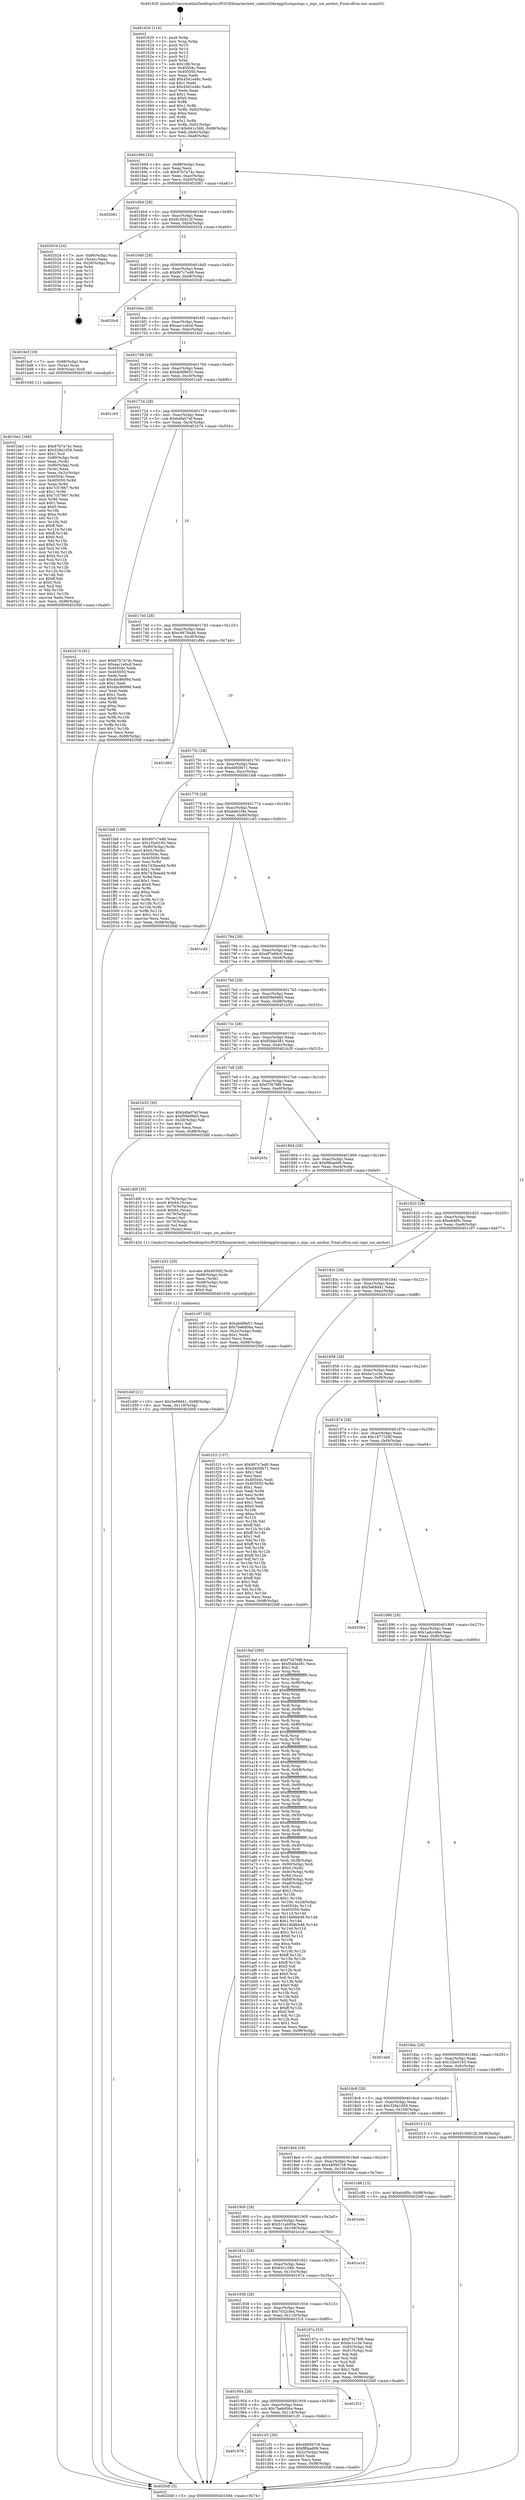 digraph "0x401620" {
  label = "0x401620 (/mnt/c/Users/mathe/Desktop/tcc/POCII/binaries/extr_radare2libreggrlccmpcmpc.c_mpc_soi_anchor_Final-ollvm.out::main(0))"
  labelloc = "t"
  node[shape=record]

  Entry [label="",width=0.3,height=0.3,shape=circle,fillcolor=black,style=filled]
  "0x401694" [label="{
     0x401694 [32]\l
     | [instrs]\l
     &nbsp;&nbsp;0x401694 \<+6\>: mov -0x98(%rbp),%eax\l
     &nbsp;&nbsp;0x40169a \<+2\>: mov %eax,%ecx\l
     &nbsp;&nbsp;0x40169c \<+6\>: sub $0x87b7a74c,%ecx\l
     &nbsp;&nbsp;0x4016a2 \<+6\>: mov %eax,-0xac(%rbp)\l
     &nbsp;&nbsp;0x4016a8 \<+6\>: mov %ecx,-0xb0(%rbp)\l
     &nbsp;&nbsp;0x4016ae \<+6\>: je 0000000000402081 \<main+0xa61\>\l
  }"]
  "0x402081" [label="{
     0x402081\l
  }", style=dashed]
  "0x4016b4" [label="{
     0x4016b4 [28]\l
     | [instrs]\l
     &nbsp;&nbsp;0x4016b4 \<+5\>: jmp 00000000004016b9 \<main+0x99\>\l
     &nbsp;&nbsp;0x4016b9 \<+6\>: mov -0xac(%rbp),%eax\l
     &nbsp;&nbsp;0x4016bf \<+5\>: sub $0x910b912f,%eax\l
     &nbsp;&nbsp;0x4016c4 \<+6\>: mov %eax,-0xb4(%rbp)\l
     &nbsp;&nbsp;0x4016ca \<+6\>: je 0000000000402024 \<main+0xa04\>\l
  }"]
  Exit [label="",width=0.3,height=0.3,shape=circle,fillcolor=black,style=filled,peripheries=2]
  "0x402024" [label="{
     0x402024 [24]\l
     | [instrs]\l
     &nbsp;&nbsp;0x402024 \<+7\>: mov -0x90(%rbp),%rax\l
     &nbsp;&nbsp;0x40202b \<+2\>: mov (%rax),%eax\l
     &nbsp;&nbsp;0x40202d \<+4\>: lea -0x28(%rbp),%rsp\l
     &nbsp;&nbsp;0x402031 \<+1\>: pop %rbx\l
     &nbsp;&nbsp;0x402032 \<+2\>: pop %r12\l
     &nbsp;&nbsp;0x402034 \<+2\>: pop %r13\l
     &nbsp;&nbsp;0x402036 \<+2\>: pop %r14\l
     &nbsp;&nbsp;0x402038 \<+2\>: pop %r15\l
     &nbsp;&nbsp;0x40203a \<+1\>: pop %rbp\l
     &nbsp;&nbsp;0x40203b \<+1\>: ret\l
  }"]
  "0x4016d0" [label="{
     0x4016d0 [28]\l
     | [instrs]\l
     &nbsp;&nbsp;0x4016d0 \<+5\>: jmp 00000000004016d5 \<main+0xb5\>\l
     &nbsp;&nbsp;0x4016d5 \<+6\>: mov -0xac(%rbp),%eax\l
     &nbsp;&nbsp;0x4016db \<+5\>: sub $0x997c7ed6,%eax\l
     &nbsp;&nbsp;0x4016e0 \<+6\>: mov %eax,-0xb8(%rbp)\l
     &nbsp;&nbsp;0x4016e6 \<+6\>: je 00000000004020c8 \<main+0xaa8\>\l
  }"]
  "0x401d4f" [label="{
     0x401d4f [21]\l
     | [instrs]\l
     &nbsp;&nbsp;0x401d4f \<+10\>: movl $0x5e68d41,-0x98(%rbp)\l
     &nbsp;&nbsp;0x401d59 \<+6\>: mov %eax,-0x118(%rbp)\l
     &nbsp;&nbsp;0x401d5f \<+5\>: jmp 00000000004020df \<main+0xabf\>\l
  }"]
  "0x4020c8" [label="{
     0x4020c8\l
  }", style=dashed]
  "0x4016ec" [label="{
     0x4016ec [28]\l
     | [instrs]\l
     &nbsp;&nbsp;0x4016ec \<+5\>: jmp 00000000004016f1 \<main+0xd1\>\l
     &nbsp;&nbsp;0x4016f1 \<+6\>: mov -0xac(%rbp),%eax\l
     &nbsp;&nbsp;0x4016f7 \<+5\>: sub $0xaac1e0cd,%eax\l
     &nbsp;&nbsp;0x4016fc \<+6\>: mov %eax,-0xbc(%rbp)\l
     &nbsp;&nbsp;0x401702 \<+6\>: je 0000000000401bcf \<main+0x5af\>\l
  }"]
  "0x401d32" [label="{
     0x401d32 [29]\l
     | [instrs]\l
     &nbsp;&nbsp;0x401d32 \<+10\>: movabs $0x4030f2,%rdi\l
     &nbsp;&nbsp;0x401d3c \<+4\>: mov -0x68(%rbp),%rdx\l
     &nbsp;&nbsp;0x401d40 \<+2\>: mov %eax,(%rdx)\l
     &nbsp;&nbsp;0x401d42 \<+4\>: mov -0x68(%rbp),%rdx\l
     &nbsp;&nbsp;0x401d46 \<+2\>: mov (%rdx),%esi\l
     &nbsp;&nbsp;0x401d48 \<+2\>: mov $0x0,%al\l
     &nbsp;&nbsp;0x401d4a \<+5\>: call 0000000000401030 \<printf@plt\>\l
     | [calls]\l
     &nbsp;&nbsp;0x401030 \{1\} (unknown)\l
  }"]
  "0x401bcf" [label="{
     0x401bcf [19]\l
     | [instrs]\l
     &nbsp;&nbsp;0x401bcf \<+7\>: mov -0x88(%rbp),%rax\l
     &nbsp;&nbsp;0x401bd6 \<+3\>: mov (%rax),%rax\l
     &nbsp;&nbsp;0x401bd9 \<+4\>: mov 0x8(%rax),%rdi\l
     &nbsp;&nbsp;0x401bdd \<+5\>: call 0000000000401040 \<atoi@plt\>\l
     | [calls]\l
     &nbsp;&nbsp;0x401040 \{1\} (unknown)\l
  }"]
  "0x401708" [label="{
     0x401708 [28]\l
     | [instrs]\l
     &nbsp;&nbsp;0x401708 \<+5\>: jmp 000000000040170d \<main+0xed\>\l
     &nbsp;&nbsp;0x40170d \<+6\>: mov -0xac(%rbp),%eax\l
     &nbsp;&nbsp;0x401713 \<+5\>: sub $0xab4f9e51,%eax\l
     &nbsp;&nbsp;0x401718 \<+6\>: mov %eax,-0xc0(%rbp)\l
     &nbsp;&nbsp;0x40171e \<+6\>: je 0000000000401cb5 \<main+0x695\>\l
  }"]
  "0x401970" [label="{
     0x401970\l
  }", style=dashed]
  "0x401cb5" [label="{
     0x401cb5\l
  }", style=dashed]
  "0x401724" [label="{
     0x401724 [28]\l
     | [instrs]\l
     &nbsp;&nbsp;0x401724 \<+5\>: jmp 0000000000401729 \<main+0x109\>\l
     &nbsp;&nbsp;0x401729 \<+6\>: mov -0xac(%rbp),%eax\l
     &nbsp;&nbsp;0x40172f \<+5\>: sub $0xb4fa07ef,%eax\l
     &nbsp;&nbsp;0x401734 \<+6\>: mov %eax,-0xc4(%rbp)\l
     &nbsp;&nbsp;0x40173a \<+6\>: je 0000000000401b74 \<main+0x554\>\l
  }"]
  "0x401cf1" [label="{
     0x401cf1 [30]\l
     | [instrs]\l
     &nbsp;&nbsp;0x401cf1 \<+5\>: mov $0x489567c8,%eax\l
     &nbsp;&nbsp;0x401cf6 \<+5\>: mov $0xf8faad06,%ecx\l
     &nbsp;&nbsp;0x401cfb \<+3\>: mov -0x2c(%rbp),%edx\l
     &nbsp;&nbsp;0x401cfe \<+3\>: cmp $0x0,%edx\l
     &nbsp;&nbsp;0x401d01 \<+3\>: cmove %ecx,%eax\l
     &nbsp;&nbsp;0x401d04 \<+6\>: mov %eax,-0x98(%rbp)\l
     &nbsp;&nbsp;0x401d0a \<+5\>: jmp 00000000004020df \<main+0xabf\>\l
  }"]
  "0x401b74" [label="{
     0x401b74 [91]\l
     | [instrs]\l
     &nbsp;&nbsp;0x401b74 \<+5\>: mov $0x87b7a74c,%eax\l
     &nbsp;&nbsp;0x401b79 \<+5\>: mov $0xaac1e0cd,%ecx\l
     &nbsp;&nbsp;0x401b7e \<+7\>: mov 0x40504c,%edx\l
     &nbsp;&nbsp;0x401b85 \<+7\>: mov 0x405050,%esi\l
     &nbsp;&nbsp;0x401b8c \<+2\>: mov %edx,%edi\l
     &nbsp;&nbsp;0x401b8e \<+6\>: sub $0x4bc8699d,%edi\l
     &nbsp;&nbsp;0x401b94 \<+3\>: sub $0x1,%edi\l
     &nbsp;&nbsp;0x401b97 \<+6\>: add $0x4bc8699d,%edi\l
     &nbsp;&nbsp;0x401b9d \<+3\>: imul %edi,%edx\l
     &nbsp;&nbsp;0x401ba0 \<+3\>: and $0x1,%edx\l
     &nbsp;&nbsp;0x401ba3 \<+3\>: cmp $0x0,%edx\l
     &nbsp;&nbsp;0x401ba6 \<+4\>: sete %r8b\l
     &nbsp;&nbsp;0x401baa \<+3\>: cmp $0xa,%esi\l
     &nbsp;&nbsp;0x401bad \<+4\>: setl %r9b\l
     &nbsp;&nbsp;0x401bb1 \<+3\>: mov %r8b,%r10b\l
     &nbsp;&nbsp;0x401bb4 \<+3\>: and %r9b,%r10b\l
     &nbsp;&nbsp;0x401bb7 \<+3\>: xor %r9b,%r8b\l
     &nbsp;&nbsp;0x401bba \<+3\>: or %r8b,%r10b\l
     &nbsp;&nbsp;0x401bbd \<+4\>: test $0x1,%r10b\l
     &nbsp;&nbsp;0x401bc1 \<+3\>: cmovne %ecx,%eax\l
     &nbsp;&nbsp;0x401bc4 \<+6\>: mov %eax,-0x98(%rbp)\l
     &nbsp;&nbsp;0x401bca \<+5\>: jmp 00000000004020df \<main+0xabf\>\l
  }"]
  "0x401740" [label="{
     0x401740 [28]\l
     | [instrs]\l
     &nbsp;&nbsp;0x401740 \<+5\>: jmp 0000000000401745 \<main+0x125\>\l
     &nbsp;&nbsp;0x401745 \<+6\>: mov -0xac(%rbp),%eax\l
     &nbsp;&nbsp;0x40174b \<+5\>: sub $0xc9478a46,%eax\l
     &nbsp;&nbsp;0x401750 \<+6\>: mov %eax,-0xc8(%rbp)\l
     &nbsp;&nbsp;0x401756 \<+6\>: je 0000000000401d64 \<main+0x744\>\l
  }"]
  "0x401954" [label="{
     0x401954 [28]\l
     | [instrs]\l
     &nbsp;&nbsp;0x401954 \<+5\>: jmp 0000000000401959 \<main+0x339\>\l
     &nbsp;&nbsp;0x401959 \<+6\>: mov -0xac(%rbp),%eax\l
     &nbsp;&nbsp;0x40195f \<+5\>: sub $0x7be6d06a,%eax\l
     &nbsp;&nbsp;0x401964 \<+6\>: mov %eax,-0x114(%rbp)\l
     &nbsp;&nbsp;0x40196a \<+6\>: je 0000000000401cf1 \<main+0x6d1\>\l
  }"]
  "0x401d64" [label="{
     0x401d64\l
  }", style=dashed]
  "0x40175c" [label="{
     0x40175c [28]\l
     | [instrs]\l
     &nbsp;&nbsp;0x40175c \<+5\>: jmp 0000000000401761 \<main+0x141\>\l
     &nbsp;&nbsp;0x401761 \<+6\>: mov -0xac(%rbp),%eax\l
     &nbsp;&nbsp;0x401767 \<+5\>: sub $0xd493fe71,%eax\l
     &nbsp;&nbsp;0x40176c \<+6\>: mov %eax,-0xcc(%rbp)\l
     &nbsp;&nbsp;0x401772 \<+6\>: je 0000000000401fa8 \<main+0x988\>\l
  }"]
  "0x401f10" [label="{
     0x401f10\l
  }", style=dashed]
  "0x401fa8" [label="{
     0x401fa8 [109]\l
     | [instrs]\l
     &nbsp;&nbsp;0x401fa8 \<+5\>: mov $0x997c7ed6,%eax\l
     &nbsp;&nbsp;0x401fad \<+5\>: mov $0x1f2e0183,%ecx\l
     &nbsp;&nbsp;0x401fb2 \<+7\>: mov -0x90(%rbp),%rdx\l
     &nbsp;&nbsp;0x401fb9 \<+6\>: movl $0x0,(%rdx)\l
     &nbsp;&nbsp;0x401fbf \<+7\>: mov 0x40504c,%esi\l
     &nbsp;&nbsp;0x401fc6 \<+7\>: mov 0x405050,%edi\l
     &nbsp;&nbsp;0x401fcd \<+3\>: mov %esi,%r8d\l
     &nbsp;&nbsp;0x401fd0 \<+7\>: sub $0x743bea4d,%r8d\l
     &nbsp;&nbsp;0x401fd7 \<+4\>: sub $0x1,%r8d\l
     &nbsp;&nbsp;0x401fdb \<+7\>: add $0x743bea4d,%r8d\l
     &nbsp;&nbsp;0x401fe2 \<+4\>: imul %r8d,%esi\l
     &nbsp;&nbsp;0x401fe6 \<+3\>: and $0x1,%esi\l
     &nbsp;&nbsp;0x401fe9 \<+3\>: cmp $0x0,%esi\l
     &nbsp;&nbsp;0x401fec \<+4\>: sete %r9b\l
     &nbsp;&nbsp;0x401ff0 \<+3\>: cmp $0xa,%edi\l
     &nbsp;&nbsp;0x401ff3 \<+4\>: setl %r10b\l
     &nbsp;&nbsp;0x401ff7 \<+3\>: mov %r9b,%r11b\l
     &nbsp;&nbsp;0x401ffa \<+3\>: and %r10b,%r11b\l
     &nbsp;&nbsp;0x401ffd \<+3\>: xor %r10b,%r9b\l
     &nbsp;&nbsp;0x402000 \<+3\>: or %r9b,%r11b\l
     &nbsp;&nbsp;0x402003 \<+4\>: test $0x1,%r11b\l
     &nbsp;&nbsp;0x402007 \<+3\>: cmovne %ecx,%eax\l
     &nbsp;&nbsp;0x40200a \<+6\>: mov %eax,-0x98(%rbp)\l
     &nbsp;&nbsp;0x402010 \<+5\>: jmp 00000000004020df \<main+0xabf\>\l
  }"]
  "0x401778" [label="{
     0x401778 [28]\l
     | [instrs]\l
     &nbsp;&nbsp;0x401778 \<+5\>: jmp 000000000040177d \<main+0x15d\>\l
     &nbsp;&nbsp;0x40177d \<+6\>: mov -0xac(%rbp),%eax\l
     &nbsp;&nbsp;0x401783 \<+5\>: sub $0xdafe1f4e,%eax\l
     &nbsp;&nbsp;0x401788 \<+6\>: mov %eax,-0xd0(%rbp)\l
     &nbsp;&nbsp;0x40178e \<+6\>: je 0000000000401cd3 \<main+0x6b3\>\l
  }"]
  "0x401be2" [label="{
     0x401be2 [166]\l
     | [instrs]\l
     &nbsp;&nbsp;0x401be2 \<+5\>: mov $0x87b7a74c,%ecx\l
     &nbsp;&nbsp;0x401be7 \<+5\>: mov $0x328a1d56,%edx\l
     &nbsp;&nbsp;0x401bec \<+3\>: mov $0x1,%sil\l
     &nbsp;&nbsp;0x401bef \<+4\>: mov -0x80(%rbp),%rdi\l
     &nbsp;&nbsp;0x401bf3 \<+2\>: mov %eax,(%rdi)\l
     &nbsp;&nbsp;0x401bf5 \<+4\>: mov -0x80(%rbp),%rdi\l
     &nbsp;&nbsp;0x401bf9 \<+2\>: mov (%rdi),%eax\l
     &nbsp;&nbsp;0x401bfb \<+3\>: mov %eax,-0x2c(%rbp)\l
     &nbsp;&nbsp;0x401bfe \<+7\>: mov 0x40504c,%eax\l
     &nbsp;&nbsp;0x401c05 \<+8\>: mov 0x405050,%r8d\l
     &nbsp;&nbsp;0x401c0d \<+3\>: mov %eax,%r9d\l
     &nbsp;&nbsp;0x401c10 \<+7\>: sub $0x7c57867,%r9d\l
     &nbsp;&nbsp;0x401c17 \<+4\>: sub $0x1,%r9d\l
     &nbsp;&nbsp;0x401c1b \<+7\>: add $0x7c57867,%r9d\l
     &nbsp;&nbsp;0x401c22 \<+4\>: imul %r9d,%eax\l
     &nbsp;&nbsp;0x401c26 \<+3\>: and $0x1,%eax\l
     &nbsp;&nbsp;0x401c29 \<+3\>: cmp $0x0,%eax\l
     &nbsp;&nbsp;0x401c2c \<+4\>: sete %r10b\l
     &nbsp;&nbsp;0x401c30 \<+4\>: cmp $0xa,%r8d\l
     &nbsp;&nbsp;0x401c34 \<+4\>: setl %r11b\l
     &nbsp;&nbsp;0x401c38 \<+3\>: mov %r10b,%bl\l
     &nbsp;&nbsp;0x401c3b \<+3\>: xor $0xff,%bl\l
     &nbsp;&nbsp;0x401c3e \<+3\>: mov %r11b,%r14b\l
     &nbsp;&nbsp;0x401c41 \<+4\>: xor $0xff,%r14b\l
     &nbsp;&nbsp;0x401c45 \<+4\>: xor $0x0,%sil\l
     &nbsp;&nbsp;0x401c49 \<+3\>: mov %bl,%r15b\l
     &nbsp;&nbsp;0x401c4c \<+4\>: and $0x0,%r15b\l
     &nbsp;&nbsp;0x401c50 \<+3\>: and %sil,%r10b\l
     &nbsp;&nbsp;0x401c53 \<+3\>: mov %r14b,%r12b\l
     &nbsp;&nbsp;0x401c56 \<+4\>: and $0x0,%r12b\l
     &nbsp;&nbsp;0x401c5a \<+3\>: and %sil,%r11b\l
     &nbsp;&nbsp;0x401c5d \<+3\>: or %r10b,%r15b\l
     &nbsp;&nbsp;0x401c60 \<+3\>: or %r11b,%r12b\l
     &nbsp;&nbsp;0x401c63 \<+3\>: xor %r12b,%r15b\l
     &nbsp;&nbsp;0x401c66 \<+3\>: or %r14b,%bl\l
     &nbsp;&nbsp;0x401c69 \<+3\>: xor $0xff,%bl\l
     &nbsp;&nbsp;0x401c6c \<+4\>: or $0x0,%sil\l
     &nbsp;&nbsp;0x401c70 \<+3\>: and %sil,%bl\l
     &nbsp;&nbsp;0x401c73 \<+3\>: or %bl,%r15b\l
     &nbsp;&nbsp;0x401c76 \<+4\>: test $0x1,%r15b\l
     &nbsp;&nbsp;0x401c7a \<+3\>: cmovne %edx,%ecx\l
     &nbsp;&nbsp;0x401c7d \<+6\>: mov %ecx,-0x98(%rbp)\l
     &nbsp;&nbsp;0x401c83 \<+5\>: jmp 00000000004020df \<main+0xabf\>\l
  }"]
  "0x401cd3" [label="{
     0x401cd3\l
  }", style=dashed]
  "0x401794" [label="{
     0x401794 [28]\l
     | [instrs]\l
     &nbsp;&nbsp;0x401794 \<+5\>: jmp 0000000000401799 \<main+0x179\>\l
     &nbsp;&nbsp;0x401799 \<+6\>: mov -0xac(%rbp),%eax\l
     &nbsp;&nbsp;0x40179f \<+5\>: sub $0xdf7e68c0,%eax\l
     &nbsp;&nbsp;0x4017a4 \<+6\>: mov %eax,-0xd4(%rbp)\l
     &nbsp;&nbsp;0x4017aa \<+6\>: je 0000000000401db9 \<main+0x799\>\l
  }"]
  "0x401620" [label="{
     0x401620 [116]\l
     | [instrs]\l
     &nbsp;&nbsp;0x401620 \<+1\>: push %rbp\l
     &nbsp;&nbsp;0x401621 \<+3\>: mov %rsp,%rbp\l
     &nbsp;&nbsp;0x401624 \<+2\>: push %r15\l
     &nbsp;&nbsp;0x401626 \<+2\>: push %r14\l
     &nbsp;&nbsp;0x401628 \<+2\>: push %r13\l
     &nbsp;&nbsp;0x40162a \<+2\>: push %r12\l
     &nbsp;&nbsp;0x40162c \<+1\>: push %rbx\l
     &nbsp;&nbsp;0x40162d \<+7\>: sub $0x108,%rsp\l
     &nbsp;&nbsp;0x401634 \<+7\>: mov 0x40504c,%eax\l
     &nbsp;&nbsp;0x40163b \<+7\>: mov 0x405050,%ecx\l
     &nbsp;&nbsp;0x401642 \<+2\>: mov %eax,%edx\l
     &nbsp;&nbsp;0x401644 \<+6\>: add $0x45d1e48c,%edx\l
     &nbsp;&nbsp;0x40164a \<+3\>: sub $0x1,%edx\l
     &nbsp;&nbsp;0x40164d \<+6\>: sub $0x45d1e48c,%edx\l
     &nbsp;&nbsp;0x401653 \<+3\>: imul %edx,%eax\l
     &nbsp;&nbsp;0x401656 \<+3\>: and $0x1,%eax\l
     &nbsp;&nbsp;0x401659 \<+3\>: cmp $0x0,%eax\l
     &nbsp;&nbsp;0x40165c \<+4\>: sete %r8b\l
     &nbsp;&nbsp;0x401660 \<+4\>: and $0x1,%r8b\l
     &nbsp;&nbsp;0x401664 \<+7\>: mov %r8b,-0x92(%rbp)\l
     &nbsp;&nbsp;0x40166b \<+3\>: cmp $0xa,%ecx\l
     &nbsp;&nbsp;0x40166e \<+4\>: setl %r8b\l
     &nbsp;&nbsp;0x401672 \<+4\>: and $0x1,%r8b\l
     &nbsp;&nbsp;0x401676 \<+7\>: mov %r8b,-0x91(%rbp)\l
     &nbsp;&nbsp;0x40167d \<+10\>: movl $0x641c34fc,-0x98(%rbp)\l
     &nbsp;&nbsp;0x401687 \<+6\>: mov %edi,-0x9c(%rbp)\l
     &nbsp;&nbsp;0x40168d \<+7\>: mov %rsi,-0xa8(%rbp)\l
  }"]
  "0x401db9" [label="{
     0x401db9\l
  }", style=dashed]
  "0x4017b0" [label="{
     0x4017b0 [28]\l
     | [instrs]\l
     &nbsp;&nbsp;0x4017b0 \<+5\>: jmp 00000000004017b5 \<main+0x195\>\l
     &nbsp;&nbsp;0x4017b5 \<+6\>: mov -0xac(%rbp),%eax\l
     &nbsp;&nbsp;0x4017bb \<+5\>: sub $0xf59e0665,%eax\l
     &nbsp;&nbsp;0x4017c0 \<+6\>: mov %eax,-0xd8(%rbp)\l
     &nbsp;&nbsp;0x4017c6 \<+6\>: je 0000000000401b53 \<main+0x533\>\l
  }"]
  "0x4020df" [label="{
     0x4020df [5]\l
     | [instrs]\l
     &nbsp;&nbsp;0x4020df \<+5\>: jmp 0000000000401694 \<main+0x74\>\l
  }"]
  "0x401b53" [label="{
     0x401b53\l
  }", style=dashed]
  "0x4017cc" [label="{
     0x4017cc [28]\l
     | [instrs]\l
     &nbsp;&nbsp;0x4017cc \<+5\>: jmp 00000000004017d1 \<main+0x1b1\>\l
     &nbsp;&nbsp;0x4017d1 \<+6\>: mov -0xac(%rbp),%eax\l
     &nbsp;&nbsp;0x4017d7 \<+5\>: sub $0xf5dda381,%eax\l
     &nbsp;&nbsp;0x4017dc \<+6\>: mov %eax,-0xdc(%rbp)\l
     &nbsp;&nbsp;0x4017e2 \<+6\>: je 0000000000401b35 \<main+0x515\>\l
  }"]
  "0x401938" [label="{
     0x401938 [28]\l
     | [instrs]\l
     &nbsp;&nbsp;0x401938 \<+5\>: jmp 000000000040193d \<main+0x31d\>\l
     &nbsp;&nbsp;0x40193d \<+6\>: mov -0xac(%rbp),%eax\l
     &nbsp;&nbsp;0x401943 \<+5\>: sub $0x7032cfed,%eax\l
     &nbsp;&nbsp;0x401948 \<+6\>: mov %eax,-0x110(%rbp)\l
     &nbsp;&nbsp;0x40194e \<+6\>: je 0000000000401f10 \<main+0x8f0\>\l
  }"]
  "0x401b35" [label="{
     0x401b35 [30]\l
     | [instrs]\l
     &nbsp;&nbsp;0x401b35 \<+5\>: mov $0xb4fa07ef,%eax\l
     &nbsp;&nbsp;0x401b3a \<+5\>: mov $0xf59e0665,%ecx\l
     &nbsp;&nbsp;0x401b3f \<+3\>: mov -0x2d(%rbp),%dl\l
     &nbsp;&nbsp;0x401b42 \<+3\>: test $0x1,%dl\l
     &nbsp;&nbsp;0x401b45 \<+3\>: cmovne %ecx,%eax\l
     &nbsp;&nbsp;0x401b48 \<+6\>: mov %eax,-0x98(%rbp)\l
     &nbsp;&nbsp;0x401b4e \<+5\>: jmp 00000000004020df \<main+0xabf\>\l
  }"]
  "0x4017e8" [label="{
     0x4017e8 [28]\l
     | [instrs]\l
     &nbsp;&nbsp;0x4017e8 \<+5\>: jmp 00000000004017ed \<main+0x1cd\>\l
     &nbsp;&nbsp;0x4017ed \<+6\>: mov -0xac(%rbp),%eax\l
     &nbsp;&nbsp;0x4017f3 \<+5\>: sub $0xf7f479f8,%eax\l
     &nbsp;&nbsp;0x4017f8 \<+6\>: mov %eax,-0xe0(%rbp)\l
     &nbsp;&nbsp;0x4017fe \<+6\>: je 000000000040203c \<main+0xa1c\>\l
  }"]
  "0x40197a" [label="{
     0x40197a [53]\l
     | [instrs]\l
     &nbsp;&nbsp;0x40197a \<+5\>: mov $0xf7f479f8,%eax\l
     &nbsp;&nbsp;0x40197f \<+5\>: mov $0xbc1cc3e,%ecx\l
     &nbsp;&nbsp;0x401984 \<+6\>: mov -0x92(%rbp),%dl\l
     &nbsp;&nbsp;0x40198a \<+7\>: mov -0x91(%rbp),%sil\l
     &nbsp;&nbsp;0x401991 \<+3\>: mov %dl,%dil\l
     &nbsp;&nbsp;0x401994 \<+3\>: and %sil,%dil\l
     &nbsp;&nbsp;0x401997 \<+3\>: xor %sil,%dl\l
     &nbsp;&nbsp;0x40199a \<+3\>: or %dl,%dil\l
     &nbsp;&nbsp;0x40199d \<+4\>: test $0x1,%dil\l
     &nbsp;&nbsp;0x4019a1 \<+3\>: cmovne %ecx,%eax\l
     &nbsp;&nbsp;0x4019a4 \<+6\>: mov %eax,-0x98(%rbp)\l
     &nbsp;&nbsp;0x4019aa \<+5\>: jmp 00000000004020df \<main+0xabf\>\l
  }"]
  "0x40203c" [label="{
     0x40203c\l
  }", style=dashed]
  "0x401804" [label="{
     0x401804 [28]\l
     | [instrs]\l
     &nbsp;&nbsp;0x401804 \<+5\>: jmp 0000000000401809 \<main+0x1e9\>\l
     &nbsp;&nbsp;0x401809 \<+6\>: mov -0xac(%rbp),%eax\l
     &nbsp;&nbsp;0x40180f \<+5\>: sub $0xf8faad06,%eax\l
     &nbsp;&nbsp;0x401814 \<+6\>: mov %eax,-0xe4(%rbp)\l
     &nbsp;&nbsp;0x40181a \<+6\>: je 0000000000401d0f \<main+0x6ef\>\l
  }"]
  "0x40191c" [label="{
     0x40191c [28]\l
     | [instrs]\l
     &nbsp;&nbsp;0x40191c \<+5\>: jmp 0000000000401921 \<main+0x301\>\l
     &nbsp;&nbsp;0x401921 \<+6\>: mov -0xac(%rbp),%eax\l
     &nbsp;&nbsp;0x401927 \<+5\>: sub $0x641c34fc,%eax\l
     &nbsp;&nbsp;0x40192c \<+6\>: mov %eax,-0x10c(%rbp)\l
     &nbsp;&nbsp;0x401932 \<+6\>: je 000000000040197a \<main+0x35a\>\l
  }"]
  "0x401d0f" [label="{
     0x401d0f [35]\l
     | [instrs]\l
     &nbsp;&nbsp;0x401d0f \<+4\>: mov -0x78(%rbp),%rax\l
     &nbsp;&nbsp;0x401d13 \<+3\>: movb $0x64,(%rax)\l
     &nbsp;&nbsp;0x401d16 \<+4\>: mov -0x70(%rbp),%rax\l
     &nbsp;&nbsp;0x401d1a \<+3\>: movb $0x64,(%rax)\l
     &nbsp;&nbsp;0x401d1d \<+4\>: mov -0x78(%rbp),%rax\l
     &nbsp;&nbsp;0x401d21 \<+2\>: mov (%rax),%cl\l
     &nbsp;&nbsp;0x401d23 \<+4\>: mov -0x70(%rbp),%rax\l
     &nbsp;&nbsp;0x401d27 \<+3\>: movsbl %cl,%edi\l
     &nbsp;&nbsp;0x401d2a \<+3\>: movsbl (%rax),%esi\l
     &nbsp;&nbsp;0x401d2d \<+5\>: call 0000000000401420 \<mpc_soi_anchor\>\l
     | [calls]\l
     &nbsp;&nbsp;0x401420 \{1\} (/mnt/c/Users/mathe/Desktop/tcc/POCII/binaries/extr_radare2libreggrlccmpcmpc.c_mpc_soi_anchor_Final-ollvm.out::mpc_soi_anchor)\l
  }"]
  "0x401820" [label="{
     0x401820 [28]\l
     | [instrs]\l
     &nbsp;&nbsp;0x401820 \<+5\>: jmp 0000000000401825 \<main+0x205\>\l
     &nbsp;&nbsp;0x401825 \<+6\>: mov -0xac(%rbp),%eax\l
     &nbsp;&nbsp;0x40182b \<+5\>: sub $0xeb4f0c,%eax\l
     &nbsp;&nbsp;0x401830 \<+6\>: mov %eax,-0xe8(%rbp)\l
     &nbsp;&nbsp;0x401836 \<+6\>: je 0000000000401c97 \<main+0x677\>\l
  }"]
  "0x401e1d" [label="{
     0x401e1d\l
  }", style=dashed]
  "0x401c97" [label="{
     0x401c97 [30]\l
     | [instrs]\l
     &nbsp;&nbsp;0x401c97 \<+5\>: mov $0xab4f9e51,%eax\l
     &nbsp;&nbsp;0x401c9c \<+5\>: mov $0x7be6d06a,%ecx\l
     &nbsp;&nbsp;0x401ca1 \<+3\>: mov -0x2c(%rbp),%edx\l
     &nbsp;&nbsp;0x401ca4 \<+3\>: cmp $0x1,%edx\l
     &nbsp;&nbsp;0x401ca7 \<+3\>: cmovl %ecx,%eax\l
     &nbsp;&nbsp;0x401caa \<+6\>: mov %eax,-0x98(%rbp)\l
     &nbsp;&nbsp;0x401cb0 \<+5\>: jmp 00000000004020df \<main+0xabf\>\l
  }"]
  "0x40183c" [label="{
     0x40183c [28]\l
     | [instrs]\l
     &nbsp;&nbsp;0x40183c \<+5\>: jmp 0000000000401841 \<main+0x221\>\l
     &nbsp;&nbsp;0x401841 \<+6\>: mov -0xac(%rbp),%eax\l
     &nbsp;&nbsp;0x401847 \<+5\>: sub $0x5e68d41,%eax\l
     &nbsp;&nbsp;0x40184c \<+6\>: mov %eax,-0xec(%rbp)\l
     &nbsp;&nbsp;0x401852 \<+6\>: je 0000000000401f1f \<main+0x8ff\>\l
  }"]
  "0x401900" [label="{
     0x401900 [28]\l
     | [instrs]\l
     &nbsp;&nbsp;0x401900 \<+5\>: jmp 0000000000401905 \<main+0x2e5\>\l
     &nbsp;&nbsp;0x401905 \<+6\>: mov -0xac(%rbp),%eax\l
     &nbsp;&nbsp;0x40190b \<+5\>: sub $0x511ab93a,%eax\l
     &nbsp;&nbsp;0x401910 \<+6\>: mov %eax,-0x108(%rbp)\l
     &nbsp;&nbsp;0x401916 \<+6\>: je 0000000000401e1d \<main+0x7fd\>\l
  }"]
  "0x401f1f" [label="{
     0x401f1f [137]\l
     | [instrs]\l
     &nbsp;&nbsp;0x401f1f \<+5\>: mov $0x997c7ed6,%eax\l
     &nbsp;&nbsp;0x401f24 \<+5\>: mov $0xd493fe71,%ecx\l
     &nbsp;&nbsp;0x401f29 \<+2\>: mov $0x1,%dl\l
     &nbsp;&nbsp;0x401f2b \<+2\>: xor %esi,%esi\l
     &nbsp;&nbsp;0x401f2d \<+7\>: mov 0x40504c,%edi\l
     &nbsp;&nbsp;0x401f34 \<+8\>: mov 0x405050,%r8d\l
     &nbsp;&nbsp;0x401f3c \<+3\>: sub $0x1,%esi\l
     &nbsp;&nbsp;0x401f3f \<+3\>: mov %edi,%r9d\l
     &nbsp;&nbsp;0x401f42 \<+3\>: add %esi,%r9d\l
     &nbsp;&nbsp;0x401f45 \<+4\>: imul %r9d,%edi\l
     &nbsp;&nbsp;0x401f49 \<+3\>: and $0x1,%edi\l
     &nbsp;&nbsp;0x401f4c \<+3\>: cmp $0x0,%edi\l
     &nbsp;&nbsp;0x401f4f \<+4\>: sete %r10b\l
     &nbsp;&nbsp;0x401f53 \<+4\>: cmp $0xa,%r8d\l
     &nbsp;&nbsp;0x401f57 \<+4\>: setl %r11b\l
     &nbsp;&nbsp;0x401f5b \<+3\>: mov %r10b,%bl\l
     &nbsp;&nbsp;0x401f5e \<+3\>: xor $0xff,%bl\l
     &nbsp;&nbsp;0x401f61 \<+3\>: mov %r11b,%r14b\l
     &nbsp;&nbsp;0x401f64 \<+4\>: xor $0xff,%r14b\l
     &nbsp;&nbsp;0x401f68 \<+3\>: xor $0x1,%dl\l
     &nbsp;&nbsp;0x401f6b \<+3\>: mov %bl,%r15b\l
     &nbsp;&nbsp;0x401f6e \<+4\>: and $0xff,%r15b\l
     &nbsp;&nbsp;0x401f72 \<+3\>: and %dl,%r10b\l
     &nbsp;&nbsp;0x401f75 \<+3\>: mov %r14b,%r12b\l
     &nbsp;&nbsp;0x401f78 \<+4\>: and $0xff,%r12b\l
     &nbsp;&nbsp;0x401f7c \<+3\>: and %dl,%r11b\l
     &nbsp;&nbsp;0x401f7f \<+3\>: or %r10b,%r15b\l
     &nbsp;&nbsp;0x401f82 \<+3\>: or %r11b,%r12b\l
     &nbsp;&nbsp;0x401f85 \<+3\>: xor %r12b,%r15b\l
     &nbsp;&nbsp;0x401f88 \<+3\>: or %r14b,%bl\l
     &nbsp;&nbsp;0x401f8b \<+3\>: xor $0xff,%bl\l
     &nbsp;&nbsp;0x401f8e \<+3\>: or $0x1,%dl\l
     &nbsp;&nbsp;0x401f91 \<+2\>: and %dl,%bl\l
     &nbsp;&nbsp;0x401f93 \<+3\>: or %bl,%r15b\l
     &nbsp;&nbsp;0x401f96 \<+4\>: test $0x1,%r15b\l
     &nbsp;&nbsp;0x401f9a \<+3\>: cmovne %ecx,%eax\l
     &nbsp;&nbsp;0x401f9d \<+6\>: mov %eax,-0x98(%rbp)\l
     &nbsp;&nbsp;0x401fa3 \<+5\>: jmp 00000000004020df \<main+0xabf\>\l
  }"]
  "0x401858" [label="{
     0x401858 [28]\l
     | [instrs]\l
     &nbsp;&nbsp;0x401858 \<+5\>: jmp 000000000040185d \<main+0x23d\>\l
     &nbsp;&nbsp;0x40185d \<+6\>: mov -0xac(%rbp),%eax\l
     &nbsp;&nbsp;0x401863 \<+5\>: sub $0xbc1cc3e,%eax\l
     &nbsp;&nbsp;0x401868 \<+6\>: mov %eax,-0xf0(%rbp)\l
     &nbsp;&nbsp;0x40186e \<+6\>: je 00000000004019af \<main+0x38f\>\l
  }"]
  "0x401e0e" [label="{
     0x401e0e\l
  }", style=dashed]
  "0x4019af" [label="{
     0x4019af [390]\l
     | [instrs]\l
     &nbsp;&nbsp;0x4019af \<+5\>: mov $0xf7f479f8,%eax\l
     &nbsp;&nbsp;0x4019b4 \<+5\>: mov $0xf5dda381,%ecx\l
     &nbsp;&nbsp;0x4019b9 \<+2\>: mov $0x1,%dl\l
     &nbsp;&nbsp;0x4019bb \<+3\>: mov %rsp,%rsi\l
     &nbsp;&nbsp;0x4019be \<+4\>: add $0xfffffffffffffff0,%rsi\l
     &nbsp;&nbsp;0x4019c2 \<+3\>: mov %rsi,%rsp\l
     &nbsp;&nbsp;0x4019c5 \<+7\>: mov %rsi,-0x90(%rbp)\l
     &nbsp;&nbsp;0x4019cc \<+3\>: mov %rsp,%rsi\l
     &nbsp;&nbsp;0x4019cf \<+4\>: add $0xfffffffffffffff0,%rsi\l
     &nbsp;&nbsp;0x4019d3 \<+3\>: mov %rsi,%rsp\l
     &nbsp;&nbsp;0x4019d6 \<+3\>: mov %rsp,%rdi\l
     &nbsp;&nbsp;0x4019d9 \<+4\>: add $0xfffffffffffffff0,%rdi\l
     &nbsp;&nbsp;0x4019dd \<+3\>: mov %rdi,%rsp\l
     &nbsp;&nbsp;0x4019e0 \<+7\>: mov %rdi,-0x88(%rbp)\l
     &nbsp;&nbsp;0x4019e7 \<+3\>: mov %rsp,%rdi\l
     &nbsp;&nbsp;0x4019ea \<+4\>: add $0xfffffffffffffff0,%rdi\l
     &nbsp;&nbsp;0x4019ee \<+3\>: mov %rdi,%rsp\l
     &nbsp;&nbsp;0x4019f1 \<+4\>: mov %rdi,-0x80(%rbp)\l
     &nbsp;&nbsp;0x4019f5 \<+3\>: mov %rsp,%rdi\l
     &nbsp;&nbsp;0x4019f8 \<+4\>: add $0xfffffffffffffff0,%rdi\l
     &nbsp;&nbsp;0x4019fc \<+3\>: mov %rdi,%rsp\l
     &nbsp;&nbsp;0x4019ff \<+4\>: mov %rdi,-0x78(%rbp)\l
     &nbsp;&nbsp;0x401a03 \<+3\>: mov %rsp,%rdi\l
     &nbsp;&nbsp;0x401a06 \<+4\>: add $0xfffffffffffffff0,%rdi\l
     &nbsp;&nbsp;0x401a0a \<+3\>: mov %rdi,%rsp\l
     &nbsp;&nbsp;0x401a0d \<+4\>: mov %rdi,-0x70(%rbp)\l
     &nbsp;&nbsp;0x401a11 \<+3\>: mov %rsp,%rdi\l
     &nbsp;&nbsp;0x401a14 \<+4\>: add $0xfffffffffffffff0,%rdi\l
     &nbsp;&nbsp;0x401a18 \<+3\>: mov %rdi,%rsp\l
     &nbsp;&nbsp;0x401a1b \<+4\>: mov %rdi,-0x68(%rbp)\l
     &nbsp;&nbsp;0x401a1f \<+3\>: mov %rsp,%rdi\l
     &nbsp;&nbsp;0x401a22 \<+4\>: add $0xfffffffffffffff0,%rdi\l
     &nbsp;&nbsp;0x401a26 \<+3\>: mov %rdi,%rsp\l
     &nbsp;&nbsp;0x401a29 \<+4\>: mov %rdi,-0x60(%rbp)\l
     &nbsp;&nbsp;0x401a2d \<+3\>: mov %rsp,%rdi\l
     &nbsp;&nbsp;0x401a30 \<+4\>: add $0xfffffffffffffff0,%rdi\l
     &nbsp;&nbsp;0x401a34 \<+3\>: mov %rdi,%rsp\l
     &nbsp;&nbsp;0x401a37 \<+4\>: mov %rdi,-0x58(%rbp)\l
     &nbsp;&nbsp;0x401a3b \<+3\>: mov %rsp,%rdi\l
     &nbsp;&nbsp;0x401a3e \<+4\>: add $0xfffffffffffffff0,%rdi\l
     &nbsp;&nbsp;0x401a42 \<+3\>: mov %rdi,%rsp\l
     &nbsp;&nbsp;0x401a45 \<+4\>: mov %rdi,-0x50(%rbp)\l
     &nbsp;&nbsp;0x401a49 \<+3\>: mov %rsp,%rdi\l
     &nbsp;&nbsp;0x401a4c \<+4\>: add $0xfffffffffffffff0,%rdi\l
     &nbsp;&nbsp;0x401a50 \<+3\>: mov %rdi,%rsp\l
     &nbsp;&nbsp;0x401a53 \<+4\>: mov %rdi,-0x48(%rbp)\l
     &nbsp;&nbsp;0x401a57 \<+3\>: mov %rsp,%rdi\l
     &nbsp;&nbsp;0x401a5a \<+4\>: add $0xfffffffffffffff0,%rdi\l
     &nbsp;&nbsp;0x401a5e \<+3\>: mov %rdi,%rsp\l
     &nbsp;&nbsp;0x401a61 \<+4\>: mov %rdi,-0x40(%rbp)\l
     &nbsp;&nbsp;0x401a65 \<+3\>: mov %rsp,%rdi\l
     &nbsp;&nbsp;0x401a68 \<+4\>: add $0xfffffffffffffff0,%rdi\l
     &nbsp;&nbsp;0x401a6c \<+3\>: mov %rdi,%rsp\l
     &nbsp;&nbsp;0x401a6f \<+4\>: mov %rdi,-0x38(%rbp)\l
     &nbsp;&nbsp;0x401a73 \<+7\>: mov -0x90(%rbp),%rdi\l
     &nbsp;&nbsp;0x401a7a \<+6\>: movl $0x0,(%rdi)\l
     &nbsp;&nbsp;0x401a80 \<+7\>: mov -0x9c(%rbp),%r8d\l
     &nbsp;&nbsp;0x401a87 \<+3\>: mov %r8d,(%rsi)\l
     &nbsp;&nbsp;0x401a8a \<+7\>: mov -0x88(%rbp),%rdi\l
     &nbsp;&nbsp;0x401a91 \<+7\>: mov -0xa8(%rbp),%r9\l
     &nbsp;&nbsp;0x401a98 \<+3\>: mov %r9,(%rdi)\l
     &nbsp;&nbsp;0x401a9b \<+3\>: cmpl $0x2,(%rsi)\l
     &nbsp;&nbsp;0x401a9e \<+4\>: setne %r10b\l
     &nbsp;&nbsp;0x401aa2 \<+4\>: and $0x1,%r10b\l
     &nbsp;&nbsp;0x401aa6 \<+4\>: mov %r10b,-0x2d(%rbp)\l
     &nbsp;&nbsp;0x401aaa \<+8\>: mov 0x40504c,%r11d\l
     &nbsp;&nbsp;0x401ab2 \<+7\>: mov 0x405050,%ebx\l
     &nbsp;&nbsp;0x401ab9 \<+3\>: mov %r11d,%r14d\l
     &nbsp;&nbsp;0x401abc \<+7\>: sub $0x14b8bb48,%r14d\l
     &nbsp;&nbsp;0x401ac3 \<+4\>: sub $0x1,%r14d\l
     &nbsp;&nbsp;0x401ac7 \<+7\>: add $0x14b8bb48,%r14d\l
     &nbsp;&nbsp;0x401ace \<+4\>: imul %r14d,%r11d\l
     &nbsp;&nbsp;0x401ad2 \<+4\>: and $0x1,%r11d\l
     &nbsp;&nbsp;0x401ad6 \<+4\>: cmp $0x0,%r11d\l
     &nbsp;&nbsp;0x401ada \<+4\>: sete %r10b\l
     &nbsp;&nbsp;0x401ade \<+3\>: cmp $0xa,%ebx\l
     &nbsp;&nbsp;0x401ae1 \<+4\>: setl %r15b\l
     &nbsp;&nbsp;0x401ae5 \<+3\>: mov %r10b,%r12b\l
     &nbsp;&nbsp;0x401ae8 \<+4\>: xor $0xff,%r12b\l
     &nbsp;&nbsp;0x401aec \<+3\>: mov %r15b,%r13b\l
     &nbsp;&nbsp;0x401aef \<+4\>: xor $0xff,%r13b\l
     &nbsp;&nbsp;0x401af3 \<+3\>: xor $0x0,%dl\l
     &nbsp;&nbsp;0x401af6 \<+3\>: mov %r12b,%sil\l
     &nbsp;&nbsp;0x401af9 \<+4\>: and $0x0,%sil\l
     &nbsp;&nbsp;0x401afd \<+3\>: and %dl,%r10b\l
     &nbsp;&nbsp;0x401b00 \<+3\>: mov %r13b,%dil\l
     &nbsp;&nbsp;0x401b03 \<+4\>: and $0x0,%dil\l
     &nbsp;&nbsp;0x401b07 \<+3\>: and %dl,%r15b\l
     &nbsp;&nbsp;0x401b0a \<+3\>: or %r10b,%sil\l
     &nbsp;&nbsp;0x401b0d \<+3\>: or %r15b,%dil\l
     &nbsp;&nbsp;0x401b10 \<+3\>: xor %dil,%sil\l
     &nbsp;&nbsp;0x401b13 \<+3\>: or %r13b,%r12b\l
     &nbsp;&nbsp;0x401b16 \<+4\>: xor $0xff,%r12b\l
     &nbsp;&nbsp;0x401b1a \<+3\>: or $0x0,%dl\l
     &nbsp;&nbsp;0x401b1d \<+3\>: and %dl,%r12b\l
     &nbsp;&nbsp;0x401b20 \<+3\>: or %r12b,%sil\l
     &nbsp;&nbsp;0x401b23 \<+4\>: test $0x1,%sil\l
     &nbsp;&nbsp;0x401b27 \<+3\>: cmovne %ecx,%eax\l
     &nbsp;&nbsp;0x401b2a \<+6\>: mov %eax,-0x98(%rbp)\l
     &nbsp;&nbsp;0x401b30 \<+5\>: jmp 00000000004020df \<main+0xabf\>\l
  }"]
  "0x401874" [label="{
     0x401874 [28]\l
     | [instrs]\l
     &nbsp;&nbsp;0x401874 \<+5\>: jmp 0000000000401879 \<main+0x259\>\l
     &nbsp;&nbsp;0x401879 \<+6\>: mov -0xac(%rbp),%eax\l
     &nbsp;&nbsp;0x40187f \<+5\>: sub $0x1877259f,%eax\l
     &nbsp;&nbsp;0x401884 \<+6\>: mov %eax,-0xf4(%rbp)\l
     &nbsp;&nbsp;0x40188a \<+6\>: je 00000000004020b4 \<main+0xa94\>\l
  }"]
  "0x4018e4" [label="{
     0x4018e4 [28]\l
     | [instrs]\l
     &nbsp;&nbsp;0x4018e4 \<+5\>: jmp 00000000004018e9 \<main+0x2c9\>\l
     &nbsp;&nbsp;0x4018e9 \<+6\>: mov -0xac(%rbp),%eax\l
     &nbsp;&nbsp;0x4018ef \<+5\>: sub $0x489567c8,%eax\l
     &nbsp;&nbsp;0x4018f4 \<+6\>: mov %eax,-0x104(%rbp)\l
     &nbsp;&nbsp;0x4018fa \<+6\>: je 0000000000401e0e \<main+0x7ee\>\l
  }"]
  "0x4020b4" [label="{
     0x4020b4\l
  }", style=dashed]
  "0x401890" [label="{
     0x401890 [28]\l
     | [instrs]\l
     &nbsp;&nbsp;0x401890 \<+5\>: jmp 0000000000401895 \<main+0x275\>\l
     &nbsp;&nbsp;0x401895 \<+6\>: mov -0xac(%rbp),%eax\l
     &nbsp;&nbsp;0x40189b \<+5\>: sub $0x1adcc46e,%eax\l
     &nbsp;&nbsp;0x4018a0 \<+6\>: mov %eax,-0xf8(%rbp)\l
     &nbsp;&nbsp;0x4018a6 \<+6\>: je 0000000000401eb0 \<main+0x890\>\l
  }"]
  "0x401c88" [label="{
     0x401c88 [15]\l
     | [instrs]\l
     &nbsp;&nbsp;0x401c88 \<+10\>: movl $0xeb4f0c,-0x98(%rbp)\l
     &nbsp;&nbsp;0x401c92 \<+5\>: jmp 00000000004020df \<main+0xabf\>\l
  }"]
  "0x401eb0" [label="{
     0x401eb0\l
  }", style=dashed]
  "0x4018ac" [label="{
     0x4018ac [28]\l
     | [instrs]\l
     &nbsp;&nbsp;0x4018ac \<+5\>: jmp 00000000004018b1 \<main+0x291\>\l
     &nbsp;&nbsp;0x4018b1 \<+6\>: mov -0xac(%rbp),%eax\l
     &nbsp;&nbsp;0x4018b7 \<+5\>: sub $0x1f2e0183,%eax\l
     &nbsp;&nbsp;0x4018bc \<+6\>: mov %eax,-0xfc(%rbp)\l
     &nbsp;&nbsp;0x4018c2 \<+6\>: je 0000000000402015 \<main+0x9f5\>\l
  }"]
  "0x4018c8" [label="{
     0x4018c8 [28]\l
     | [instrs]\l
     &nbsp;&nbsp;0x4018c8 \<+5\>: jmp 00000000004018cd \<main+0x2ad\>\l
     &nbsp;&nbsp;0x4018cd \<+6\>: mov -0xac(%rbp),%eax\l
     &nbsp;&nbsp;0x4018d3 \<+5\>: sub $0x328a1d56,%eax\l
     &nbsp;&nbsp;0x4018d8 \<+6\>: mov %eax,-0x100(%rbp)\l
     &nbsp;&nbsp;0x4018de \<+6\>: je 0000000000401c88 \<main+0x668\>\l
  }"]
  "0x402015" [label="{
     0x402015 [15]\l
     | [instrs]\l
     &nbsp;&nbsp;0x402015 \<+10\>: movl $0x910b912f,-0x98(%rbp)\l
     &nbsp;&nbsp;0x40201f \<+5\>: jmp 00000000004020df \<main+0xabf\>\l
  }"]
  Entry -> "0x401620" [label=" 1"]
  "0x401694" -> "0x402081" [label=" 0"]
  "0x401694" -> "0x4016b4" [label=" 13"]
  "0x402024" -> Exit [label=" 1"]
  "0x4016b4" -> "0x402024" [label=" 1"]
  "0x4016b4" -> "0x4016d0" [label=" 12"]
  "0x402015" -> "0x4020df" [label=" 1"]
  "0x4016d0" -> "0x4020c8" [label=" 0"]
  "0x4016d0" -> "0x4016ec" [label=" 12"]
  "0x401fa8" -> "0x4020df" [label=" 1"]
  "0x4016ec" -> "0x401bcf" [label=" 1"]
  "0x4016ec" -> "0x401708" [label=" 11"]
  "0x401f1f" -> "0x4020df" [label=" 1"]
  "0x401708" -> "0x401cb5" [label=" 0"]
  "0x401708" -> "0x401724" [label=" 11"]
  "0x401d4f" -> "0x4020df" [label=" 1"]
  "0x401724" -> "0x401b74" [label=" 1"]
  "0x401724" -> "0x401740" [label=" 10"]
  "0x401d32" -> "0x401d4f" [label=" 1"]
  "0x401740" -> "0x401d64" [label=" 0"]
  "0x401740" -> "0x40175c" [label=" 10"]
  "0x401cf1" -> "0x4020df" [label=" 1"]
  "0x40175c" -> "0x401fa8" [label=" 1"]
  "0x40175c" -> "0x401778" [label=" 9"]
  "0x401954" -> "0x401970" [label=" 0"]
  "0x401778" -> "0x401cd3" [label=" 0"]
  "0x401778" -> "0x401794" [label=" 9"]
  "0x401d0f" -> "0x401d32" [label=" 1"]
  "0x401794" -> "0x401db9" [label=" 0"]
  "0x401794" -> "0x4017b0" [label=" 9"]
  "0x401938" -> "0x401f10" [label=" 0"]
  "0x4017b0" -> "0x401b53" [label=" 0"]
  "0x4017b0" -> "0x4017cc" [label=" 9"]
  "0x401954" -> "0x401cf1" [label=" 1"]
  "0x4017cc" -> "0x401b35" [label=" 1"]
  "0x4017cc" -> "0x4017e8" [label=" 8"]
  "0x401c97" -> "0x4020df" [label=" 1"]
  "0x4017e8" -> "0x40203c" [label=" 0"]
  "0x4017e8" -> "0x401804" [label=" 8"]
  "0x401c88" -> "0x4020df" [label=" 1"]
  "0x401804" -> "0x401d0f" [label=" 1"]
  "0x401804" -> "0x401820" [label=" 7"]
  "0x401bcf" -> "0x401be2" [label=" 1"]
  "0x401820" -> "0x401c97" [label=" 1"]
  "0x401820" -> "0x40183c" [label=" 6"]
  "0x401b74" -> "0x4020df" [label=" 1"]
  "0x40183c" -> "0x401f1f" [label=" 1"]
  "0x40183c" -> "0x401858" [label=" 5"]
  "0x4019af" -> "0x4020df" [label=" 1"]
  "0x401858" -> "0x4019af" [label=" 1"]
  "0x401858" -> "0x401874" [label=" 4"]
  "0x401938" -> "0x401954" [label=" 1"]
  "0x401874" -> "0x4020b4" [label=" 0"]
  "0x401874" -> "0x401890" [label=" 4"]
  "0x401620" -> "0x401694" [label=" 1"]
  "0x401890" -> "0x401eb0" [label=" 0"]
  "0x401890" -> "0x4018ac" [label=" 4"]
  "0x40197a" -> "0x4020df" [label=" 1"]
  "0x4018ac" -> "0x402015" [label=" 1"]
  "0x4018ac" -> "0x4018c8" [label=" 3"]
  "0x40191c" -> "0x401938" [label=" 1"]
  "0x4018c8" -> "0x401c88" [label=" 1"]
  "0x4018c8" -> "0x4018e4" [label=" 2"]
  "0x4020df" -> "0x401694" [label=" 12"]
  "0x4018e4" -> "0x401e0e" [label=" 0"]
  "0x4018e4" -> "0x401900" [label=" 2"]
  "0x401b35" -> "0x4020df" [label=" 1"]
  "0x401900" -> "0x401e1d" [label=" 0"]
  "0x401900" -> "0x40191c" [label=" 2"]
  "0x401be2" -> "0x4020df" [label=" 1"]
  "0x40191c" -> "0x40197a" [label=" 1"]
}
